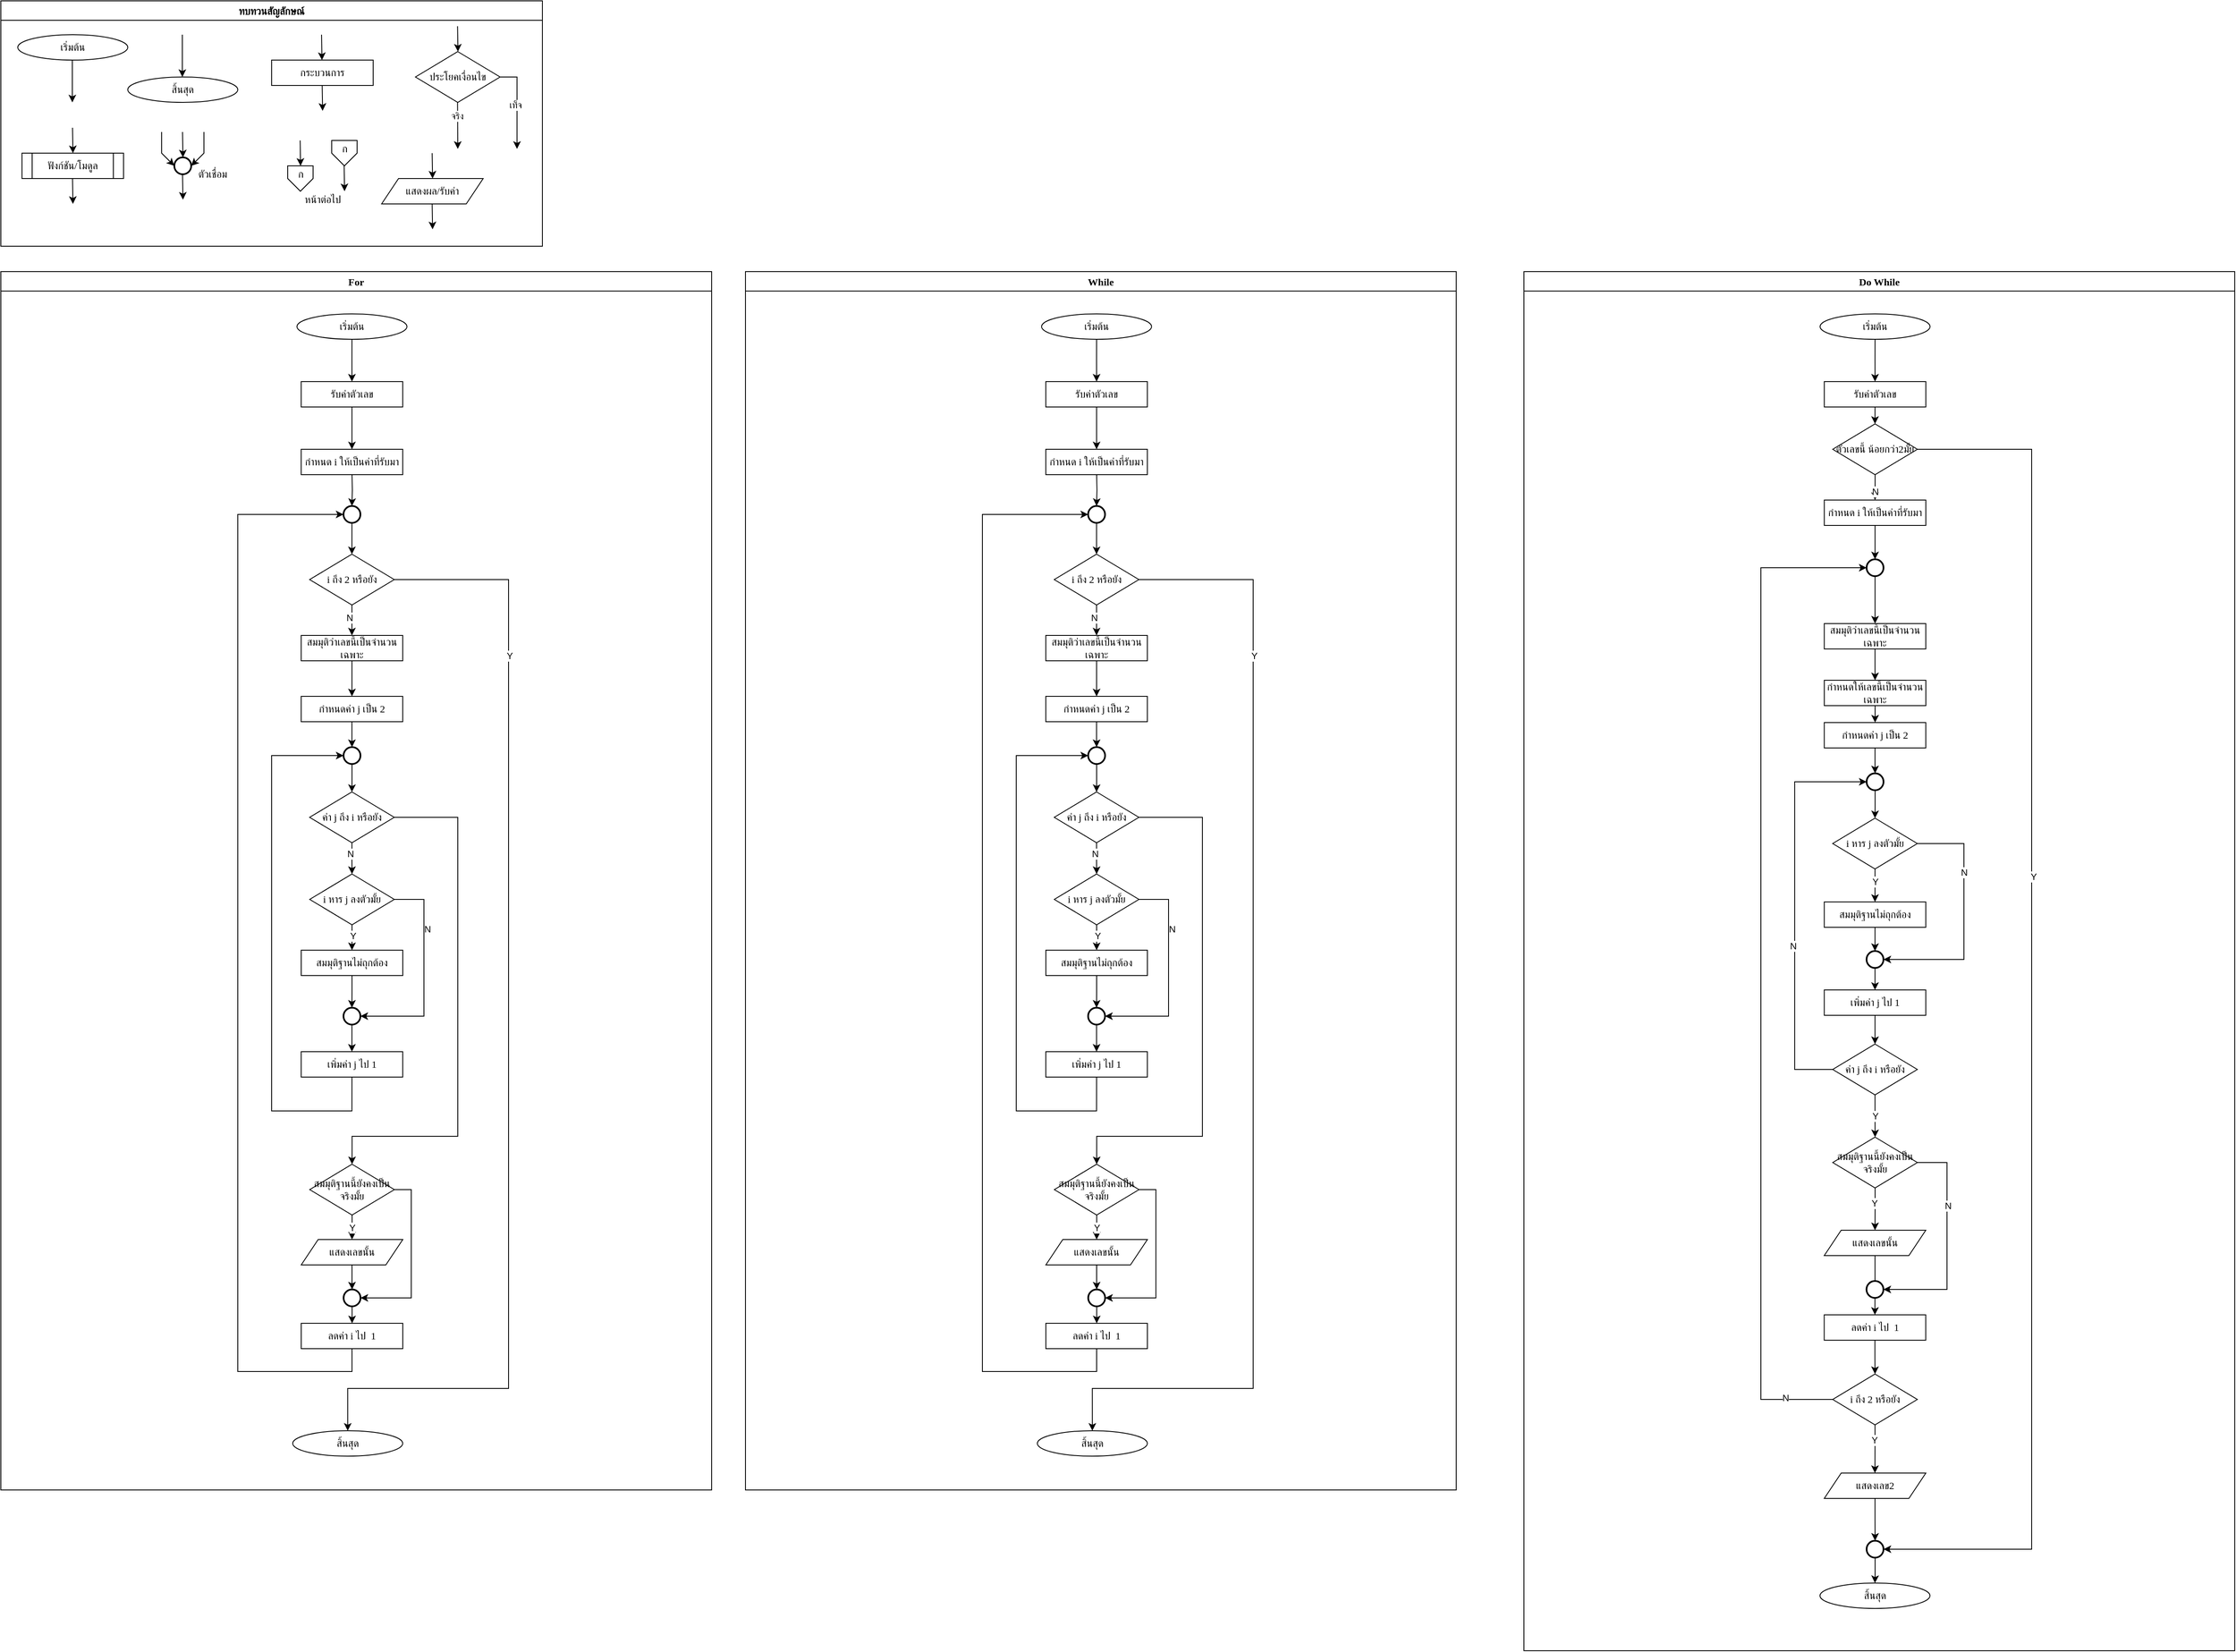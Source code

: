 <mxfile version="28.1.2">
  <diagram name="Page-1" id="pUjnUyErHQDAoKmSajji">
    <mxGraphModel dx="4648" dy="1964" grid="1" gridSize="10" guides="1" tooltips="1" connect="1" arrows="1" fold="1" page="1" pageScale="1" pageWidth="850" pageHeight="1100" math="0" shadow="0">
      <root>
        <mxCell id="0" />
        <mxCell id="1" parent="0" />
        <mxCell id="FpcAVjJPFQ4P5skHKOu1-1" value="ทบทวนสัญลักษณ์" style="swimlane;fontFamily=Sarabun;fontSource=https%3A%2F%2Ffonts.googleapis.com%2Fcss%3Ffamily%3DSarabun;" parent="1" vertex="1">
          <mxGeometry x="-720" y="20" width="640" height="290" as="geometry" />
        </mxCell>
        <mxCell id="FpcAVjJPFQ4P5skHKOu1-2" value="&lt;font data-font-src=&quot;https://fonts.googleapis.com/css?family=Sarabun&quot; face=&quot;Sarabun&quot;&gt;เริ่มต้น&lt;/font&gt;" style="ellipse;whiteSpace=wrap;html=1;" parent="FpcAVjJPFQ4P5skHKOu1-1" vertex="1">
          <mxGeometry x="20" y="40" width="130" height="30" as="geometry" />
        </mxCell>
        <mxCell id="FpcAVjJPFQ4P5skHKOu1-3" value="" style="endArrow=classic;html=1;rounded=0;" parent="FpcAVjJPFQ4P5skHKOu1-1" edge="1">
          <mxGeometry width="50" height="50" relative="1" as="geometry">
            <mxPoint x="84.5" y="70" as="sourcePoint" />
            <mxPoint x="84.5" y="120" as="targetPoint" />
          </mxGeometry>
        </mxCell>
        <mxCell id="FpcAVjJPFQ4P5skHKOu1-4" value="&lt;font face=&quot;Sarabun&quot;&gt;สิ้นสุด&lt;/font&gt;" style="ellipse;whiteSpace=wrap;html=1;" parent="FpcAVjJPFQ4P5skHKOu1-1" vertex="1">
          <mxGeometry x="150" y="90" width="130" height="30" as="geometry" />
        </mxCell>
        <mxCell id="FpcAVjJPFQ4P5skHKOu1-5" value="" style="endArrow=classic;html=1;rounded=0;" parent="FpcAVjJPFQ4P5skHKOu1-1" edge="1">
          <mxGeometry width="50" height="50" relative="1" as="geometry">
            <mxPoint x="214.5" y="40" as="sourcePoint" />
            <mxPoint x="214.5" y="90" as="targetPoint" />
          </mxGeometry>
        </mxCell>
        <mxCell id="FpcAVjJPFQ4P5skHKOu1-6" value="กระบวนการ" style="rounded=0;whiteSpace=wrap;html=1;fontFamily=Sarabun;fontSource=https%3A%2F%2Ffonts.googleapis.com%2Fcss%3Ffamily%3DSarabun;" parent="FpcAVjJPFQ4P5skHKOu1-1" vertex="1">
          <mxGeometry x="320" y="70" width="120" height="30" as="geometry" />
        </mxCell>
        <mxCell id="FpcAVjJPFQ4P5skHKOu1-7" value="" style="endArrow=classic;html=1;rounded=0;" parent="FpcAVjJPFQ4P5skHKOu1-1" edge="1">
          <mxGeometry width="50" height="50" relative="1" as="geometry">
            <mxPoint x="379" y="40" as="sourcePoint" />
            <mxPoint x="379.5" y="70" as="targetPoint" />
          </mxGeometry>
        </mxCell>
        <mxCell id="FpcAVjJPFQ4P5skHKOu1-8" value="" style="endArrow=classic;html=1;rounded=0;" parent="FpcAVjJPFQ4P5skHKOu1-1" edge="1">
          <mxGeometry width="50" height="50" relative="1" as="geometry">
            <mxPoint x="379.75" y="100" as="sourcePoint" />
            <mxPoint x="380.25" y="130" as="targetPoint" />
          </mxGeometry>
        </mxCell>
        <mxCell id="FpcAVjJPFQ4P5skHKOu1-9" value="ประโยคเงื่อนไข" style="rhombus;whiteSpace=wrap;html=1;fontFamily=Sarabun;fontSource=https%3A%2F%2Ffonts.googleapis.com%2Fcss%3Ffamily%3DSarabun;" parent="FpcAVjJPFQ4P5skHKOu1-1" vertex="1">
          <mxGeometry x="490" y="60" width="100" height="60" as="geometry" />
        </mxCell>
        <mxCell id="FpcAVjJPFQ4P5skHKOu1-10" value="" style="endArrow=classic;html=1;rounded=0;" parent="FpcAVjJPFQ4P5skHKOu1-1" edge="1">
          <mxGeometry width="50" height="50" relative="1" as="geometry">
            <mxPoint x="539.71" y="30" as="sourcePoint" />
            <mxPoint x="540.21" y="60" as="targetPoint" />
          </mxGeometry>
        </mxCell>
        <mxCell id="FpcAVjJPFQ4P5skHKOu1-11" value="" style="endArrow=classic;html=1;rounded=0;" parent="FpcAVjJPFQ4P5skHKOu1-1" edge="1">
          <mxGeometry width="50" height="50" relative="1" as="geometry">
            <mxPoint x="539.71" y="120" as="sourcePoint" />
            <mxPoint x="540" y="175" as="targetPoint" />
          </mxGeometry>
        </mxCell>
        <mxCell id="FpcAVjJPFQ4P5skHKOu1-12" value="จริง" style="edgeLabel;html=1;align=center;verticalAlign=middle;resizable=0;points=[];fontFamily=Sarabun;fontSource=https%3A%2F%2Ffonts.googleapis.com%2Fcss%3Ffamily%3DSarabun;" parent="FpcAVjJPFQ4P5skHKOu1-11" vertex="1" connectable="0">
          <mxGeometry x="-0.414" y="-1" relative="1" as="geometry">
            <mxPoint as="offset" />
          </mxGeometry>
        </mxCell>
        <mxCell id="FpcAVjJPFQ4P5skHKOu1-13" value="" style="endArrow=classic;html=1;rounded=0;exitX=1;exitY=0.5;exitDx=0;exitDy=0;" parent="FpcAVjJPFQ4P5skHKOu1-1" source="FpcAVjJPFQ4P5skHKOu1-9" edge="1">
          <mxGeometry width="50" height="50" relative="1" as="geometry">
            <mxPoint x="620" y="95" as="sourcePoint" />
            <mxPoint x="610" y="175" as="targetPoint" />
            <Array as="points">
              <mxPoint x="610" y="90" />
            </Array>
          </mxGeometry>
        </mxCell>
        <mxCell id="FpcAVjJPFQ4P5skHKOu1-14" value="&lt;font data-font-src=&quot;https://fonts.googleapis.com/css?family=Sarabun&quot; face=&quot;Sarabun&quot;&gt;เท็จ&lt;/font&gt;" style="edgeLabel;html=1;align=center;verticalAlign=middle;resizable=0;points=[];" parent="FpcAVjJPFQ4P5skHKOu1-13" vertex="1" connectable="0">
          <mxGeometry x="-0.002" y="-2" relative="1" as="geometry">
            <mxPoint as="offset" />
          </mxGeometry>
        </mxCell>
        <mxCell id="FpcAVjJPFQ4P5skHKOu1-15" value="&lt;font data-font-src=&quot;https://fonts.googleapis.com/css?family=Sarabun&quot; face=&quot;Sarabun&quot;&gt;ฟังก์ชัน/โมดูล&lt;/font&gt;" style="shape=process;whiteSpace=wrap;html=1;backgroundOutline=1;" parent="FpcAVjJPFQ4P5skHKOu1-1" vertex="1">
          <mxGeometry x="25" y="180" width="120" height="30" as="geometry" />
        </mxCell>
        <mxCell id="FpcAVjJPFQ4P5skHKOu1-16" value="" style="endArrow=classic;html=1;rounded=0;" parent="FpcAVjJPFQ4P5skHKOu1-1" edge="1">
          <mxGeometry width="50" height="50" relative="1" as="geometry">
            <mxPoint x="84.71" y="150" as="sourcePoint" />
            <mxPoint x="85.21" y="180" as="targetPoint" />
          </mxGeometry>
        </mxCell>
        <mxCell id="FpcAVjJPFQ4P5skHKOu1-17" value="" style="endArrow=classic;html=1;rounded=0;" parent="FpcAVjJPFQ4P5skHKOu1-1" edge="1">
          <mxGeometry width="50" height="50" relative="1" as="geometry">
            <mxPoint x="84.71" y="210" as="sourcePoint" />
            <mxPoint x="85.21" y="240" as="targetPoint" />
          </mxGeometry>
        </mxCell>
        <mxCell id="FpcAVjJPFQ4P5skHKOu1-18" value="" style="strokeWidth=2;html=1;shape=mxgraph.flowchart.start_2;whiteSpace=wrap;" parent="FpcAVjJPFQ4P5skHKOu1-1" vertex="1">
          <mxGeometry x="205" y="185" width="20" height="20" as="geometry" />
        </mxCell>
        <mxCell id="FpcAVjJPFQ4P5skHKOu1-19" value="" style="endArrow=classic;html=1;rounded=0;" parent="FpcAVjJPFQ4P5skHKOu1-1" edge="1">
          <mxGeometry width="50" height="50" relative="1" as="geometry">
            <mxPoint x="214.71" y="155" as="sourcePoint" />
            <mxPoint x="215.21" y="185" as="targetPoint" />
          </mxGeometry>
        </mxCell>
        <mxCell id="FpcAVjJPFQ4P5skHKOu1-20" value="" style="endArrow=classic;html=1;rounded=0;entryX=0;entryY=0.5;entryDx=0;entryDy=0;entryPerimeter=0;" parent="FpcAVjJPFQ4P5skHKOu1-1" target="FpcAVjJPFQ4P5skHKOu1-18" edge="1">
          <mxGeometry width="50" height="50" relative="1" as="geometry">
            <mxPoint x="190.0" y="155" as="sourcePoint" />
            <mxPoint x="190.5" y="185" as="targetPoint" />
            <Array as="points">
              <mxPoint x="190" y="180" />
            </Array>
          </mxGeometry>
        </mxCell>
        <mxCell id="FpcAVjJPFQ4P5skHKOu1-21" value="" style="endArrow=classic;html=1;rounded=0;entryX=1;entryY=0.5;entryDx=0;entryDy=0;entryPerimeter=0;" parent="FpcAVjJPFQ4P5skHKOu1-1" target="FpcAVjJPFQ4P5skHKOu1-18" edge="1">
          <mxGeometry width="50" height="50" relative="1" as="geometry">
            <mxPoint x="240.0" y="155" as="sourcePoint" />
            <mxPoint x="240.5" y="185" as="targetPoint" />
            <Array as="points">
              <mxPoint x="240" y="180" />
            </Array>
          </mxGeometry>
        </mxCell>
        <mxCell id="FpcAVjJPFQ4P5skHKOu1-22" value="" style="endArrow=classic;html=1;rounded=0;" parent="FpcAVjJPFQ4P5skHKOu1-1" edge="1">
          <mxGeometry width="50" height="50" relative="1" as="geometry">
            <mxPoint x="214.71" y="205" as="sourcePoint" />
            <mxPoint x="215.21" y="235" as="targetPoint" />
          </mxGeometry>
        </mxCell>
        <mxCell id="FpcAVjJPFQ4P5skHKOu1-23" value="&lt;font data-font-src=&quot;https://fonts.googleapis.com/css?family=Sarabun&quot; face=&quot;Sarabun&quot;&gt;ตัวเชื่อม&lt;/font&gt;" style="text;html=1;align=center;verticalAlign=middle;resizable=0;points=[];autosize=1;strokeColor=none;fillColor=none;" parent="FpcAVjJPFQ4P5skHKOu1-1" vertex="1">
          <mxGeometry x="220" y="190" width="60" height="30" as="geometry" />
        </mxCell>
        <mxCell id="FpcAVjJPFQ4P5skHKOu1-24" value="" style="endArrow=classic;html=1;rounded=0;" parent="FpcAVjJPFQ4P5skHKOu1-1" edge="1">
          <mxGeometry width="50" height="50" relative="1" as="geometry">
            <mxPoint x="353.71" y="165" as="sourcePoint" />
            <mxPoint x="354.21" y="195" as="targetPoint" />
          </mxGeometry>
        </mxCell>
        <mxCell id="FpcAVjJPFQ4P5skHKOu1-25" value="" style="verticalLabelPosition=bottom;verticalAlign=top;html=1;shape=offPageConnector;rounded=0;size=0.5;" parent="FpcAVjJPFQ4P5skHKOu1-1" vertex="1">
          <mxGeometry x="339" y="195" width="30" height="30" as="geometry" />
        </mxCell>
        <mxCell id="FpcAVjJPFQ4P5skHKOu1-26" value="" style="endArrow=classic;html=1;rounded=0;" parent="FpcAVjJPFQ4P5skHKOu1-1" edge="1">
          <mxGeometry width="50" height="50" relative="1" as="geometry">
            <mxPoint x="405.71" y="195" as="sourcePoint" />
            <mxPoint x="406.21" y="225" as="targetPoint" />
          </mxGeometry>
        </mxCell>
        <mxCell id="FpcAVjJPFQ4P5skHKOu1-27" value="" style="verticalLabelPosition=bottom;verticalAlign=top;html=1;shape=offPageConnector;rounded=0;size=0.5;" parent="FpcAVjJPFQ4P5skHKOu1-1" vertex="1">
          <mxGeometry x="391" y="165" width="30" height="30" as="geometry" />
        </mxCell>
        <mxCell id="FpcAVjJPFQ4P5skHKOu1-28" value="หน้าต่อไป" style="text;html=1;align=center;verticalAlign=middle;resizable=0;points=[];autosize=1;strokeColor=none;fillColor=none;fontFamily=Sarabun;fontSource=https%3A%2F%2Ffonts.googleapis.com%2Fcss%3Ffamily%3DSarabun;" parent="FpcAVjJPFQ4P5skHKOu1-1" vertex="1">
          <mxGeometry x="345" y="220" width="70" height="30" as="geometry" />
        </mxCell>
        <mxCell id="FpcAVjJPFQ4P5skHKOu1-29" value="ก" style="text;html=1;align=center;verticalAlign=middle;resizable=0;points=[];autosize=1;strokeColor=none;fillColor=none;fontFamily=Sarabun;fontSource=https%3A%2F%2Ffonts.googleapis.com%2Fcss%3Ffamily%3DSarabun;" parent="FpcAVjJPFQ4P5skHKOu1-1" vertex="1">
          <mxGeometry x="339" y="190" width="30" height="30" as="geometry" />
        </mxCell>
        <mxCell id="FpcAVjJPFQ4P5skHKOu1-30" value="ก" style="text;html=1;align=center;verticalAlign=middle;resizable=0;points=[];autosize=1;strokeColor=none;fillColor=none;fontFamily=Sarabun;fontSource=https%3A%2F%2Ffonts.googleapis.com%2Fcss%3Ffamily%3DSarabun;" parent="FpcAVjJPFQ4P5skHKOu1-1" vertex="1">
          <mxGeometry x="391" y="160" width="30" height="30" as="geometry" />
        </mxCell>
        <mxCell id="FpcAVjJPFQ4P5skHKOu1-31" value="แสดงผล/รับค่า" style="shape=parallelogram;perimeter=parallelogramPerimeter;whiteSpace=wrap;html=1;fixedSize=1;fontFamily=Sarabun;fontSource=https%3A%2F%2Ffonts.googleapis.com%2Fcss%3Ffamily%3DSarabun;" parent="FpcAVjJPFQ4P5skHKOu1-1" vertex="1">
          <mxGeometry x="450" y="210" width="120" height="30" as="geometry" />
        </mxCell>
        <mxCell id="FpcAVjJPFQ4P5skHKOu1-32" value="" style="endArrow=classic;html=1;rounded=0;" parent="FpcAVjJPFQ4P5skHKOu1-1" edge="1">
          <mxGeometry width="50" height="50" relative="1" as="geometry">
            <mxPoint x="509.71" y="180" as="sourcePoint" />
            <mxPoint x="510.21" y="210" as="targetPoint" />
          </mxGeometry>
        </mxCell>
        <mxCell id="FpcAVjJPFQ4P5skHKOu1-33" value="" style="endArrow=classic;html=1;rounded=0;" parent="FpcAVjJPFQ4P5skHKOu1-1" edge="1">
          <mxGeometry width="50" height="50" relative="1" as="geometry">
            <mxPoint x="509.71" y="240" as="sourcePoint" />
            <mxPoint x="510.21" y="270" as="targetPoint" />
          </mxGeometry>
        </mxCell>
        <mxCell id="FpcAVjJPFQ4P5skHKOu1-34" value="For" style="swimlane;fontFamily=Sarabun;fontSource=https%3A%2F%2Ffonts.googleapis.com%2Fcss%3Ffamily%3DSarabun;" parent="1" vertex="1">
          <mxGeometry x="-720" y="340" width="840" height="1440" as="geometry" />
        </mxCell>
        <mxCell id="FpcAVjJPFQ4P5skHKOu1-35" value="" style="edgeStyle=orthogonalEdgeStyle;rounded=0;orthogonalLoop=1;jettySize=auto;html=1;" parent="FpcAVjJPFQ4P5skHKOu1-34" source="FpcAVjJPFQ4P5skHKOu1-36" edge="1">
          <mxGeometry relative="1" as="geometry">
            <mxPoint x="414.94" y="130" as="targetPoint" />
          </mxGeometry>
        </mxCell>
        <mxCell id="FpcAVjJPFQ4P5skHKOu1-36" value="&lt;font data-font-src=&quot;https://fonts.googleapis.com/css?family=Sarabun&quot; face=&quot;Sarabun&quot;&gt;เริ่มต้น&lt;/font&gt;" style="ellipse;whiteSpace=wrap;html=1;" parent="FpcAVjJPFQ4P5skHKOu1-34" vertex="1">
          <mxGeometry x="349.94" y="50" width="130" height="30" as="geometry" />
        </mxCell>
        <mxCell id="FpcAVjJPFQ4P5skHKOu1-37" value="&lt;font face=&quot;Sarabun&quot;&gt;สิ้นสุด&lt;/font&gt;" style="ellipse;whiteSpace=wrap;html=1;" parent="FpcAVjJPFQ4P5skHKOu1-34" vertex="1">
          <mxGeometry x="344.94" y="1370" width="130" height="30" as="geometry" />
        </mxCell>
        <mxCell id="TUgd29Q05dhzPx6CusiS-2" value="" style="edgeStyle=orthogonalEdgeStyle;rounded=0;orthogonalLoop=1;jettySize=auto;html=1;" edge="1" parent="FpcAVjJPFQ4P5skHKOu1-34" source="FpcAVjJPFQ4P5skHKOu1-74" target="TUgd29Q05dhzPx6CusiS-1">
          <mxGeometry relative="1" as="geometry" />
        </mxCell>
        <mxCell id="FpcAVjJPFQ4P5skHKOu1-74" value="รับค่าตัวเลข" style="rounded=0;whiteSpace=wrap;html=1;fontFamily=Sarabun;fontSource=https%3A%2F%2Ffonts.googleapis.com%2Fcss%3Ffamily%3DSarabun;" parent="FpcAVjJPFQ4P5skHKOu1-34" vertex="1">
          <mxGeometry x="354.94" y="130" width="120" height="30" as="geometry" />
        </mxCell>
        <mxCell id="BXLsqIR6JP7kzSsrBn6B-4" value="" style="edgeStyle=orthogonalEdgeStyle;rounded=0;orthogonalLoop=1;jettySize=auto;html=1;" parent="FpcAVjJPFQ4P5skHKOu1-34" source="FpcAVjJPFQ4P5skHKOu1-97" target="BXLsqIR6JP7kzSsrBn6B-3" edge="1">
          <mxGeometry relative="1" as="geometry" />
        </mxCell>
        <mxCell id="LYYshUB7rpb2qJwPvs1e-9" value="N" style="edgeLabel;html=1;align=center;verticalAlign=middle;resizable=0;points=[];" parent="BXLsqIR6JP7kzSsrBn6B-4" vertex="1" connectable="0">
          <mxGeometry x="-0.333" y="-3" relative="1" as="geometry">
            <mxPoint as="offset" />
          </mxGeometry>
        </mxCell>
        <mxCell id="LYYshUB7rpb2qJwPvs1e-7" style="edgeStyle=orthogonalEdgeStyle;rounded=0;orthogonalLoop=1;jettySize=auto;html=1;entryX=0.5;entryY=0;entryDx=0;entryDy=0;" parent="FpcAVjJPFQ4P5skHKOu1-34" source="FpcAVjJPFQ4P5skHKOu1-97" target="FpcAVjJPFQ4P5skHKOu1-37" edge="1">
          <mxGeometry relative="1" as="geometry">
            <Array as="points">
              <mxPoint x="600" y="364" />
              <mxPoint x="600" y="1320" />
              <mxPoint x="410" y="1320" />
            </Array>
          </mxGeometry>
        </mxCell>
        <mxCell id="LYYshUB7rpb2qJwPvs1e-8" value="Y" style="edgeLabel;html=1;align=center;verticalAlign=middle;resizable=0;points=[];" parent="LYYshUB7rpb2qJwPvs1e-7" vertex="1" connectable="0">
          <mxGeometry x="-0.662" y="1" relative="1" as="geometry">
            <mxPoint as="offset" />
          </mxGeometry>
        </mxCell>
        <mxCell id="FpcAVjJPFQ4P5skHKOu1-97" value="i ถึง 2 หรือยัง" style="rhombus;whiteSpace=wrap;html=1;fontFamily=Sarabun;fontSource=https%3A%2F%2Ffonts.googleapis.com%2Fcss%3Ffamily%3DSarabun;" parent="FpcAVjJPFQ4P5skHKOu1-34" vertex="1">
          <mxGeometry x="364.94" y="334" width="100" height="60" as="geometry" />
        </mxCell>
        <mxCell id="TUgd29Q05dhzPx6CusiS-5" value="" style="edgeStyle=orthogonalEdgeStyle;rounded=0;orthogonalLoop=1;jettySize=auto;html=1;" edge="1" parent="FpcAVjJPFQ4P5skHKOu1-34" source="FpcAVjJPFQ4P5skHKOu1-100" target="FpcAVjJPFQ4P5skHKOu1-97">
          <mxGeometry relative="1" as="geometry" />
        </mxCell>
        <mxCell id="FpcAVjJPFQ4P5skHKOu1-100" value="" style="strokeWidth=2;html=1;shape=mxgraph.flowchart.start_2;whiteSpace=wrap;" parent="FpcAVjJPFQ4P5skHKOu1-34" vertex="1">
          <mxGeometry x="404.94" y="277" width="20" height="20" as="geometry" />
        </mxCell>
        <mxCell id="LYYshUB7rpb2qJwPvs1e-2" value="" style="edgeStyle=orthogonalEdgeStyle;rounded=0;orthogonalLoop=1;jettySize=auto;html=1;" parent="FpcAVjJPFQ4P5skHKOu1-34" source="BXLsqIR6JP7kzSsrBn6B-3" target="TUgd29Q05dhzPx6CusiS-7" edge="1">
          <mxGeometry relative="1" as="geometry">
            <mxPoint x="415" y="497.0" as="targetPoint" />
            <Array as="points" />
          </mxGeometry>
        </mxCell>
        <mxCell id="BXLsqIR6JP7kzSsrBn6B-3" value="สมมุติว่าเลขนี้เป็นจำนวนเฉพาะ" style="rounded=0;whiteSpace=wrap;html=1;fontFamily=Sarabun;fontSource=https%3A%2F%2Ffonts.googleapis.com%2Fcss%3Ffamily%3DSarabun;" parent="FpcAVjJPFQ4P5skHKOu1-34" vertex="1">
          <mxGeometry x="354.94" y="430" width="120" height="30" as="geometry" />
        </mxCell>
        <mxCell id="TUgd29Q05dhzPx6CusiS-195" value="" style="edgeStyle=orthogonalEdgeStyle;rounded=0;orthogonalLoop=1;jettySize=auto;html=1;" edge="1" parent="FpcAVjJPFQ4P5skHKOu1-34" source="LYYshUB7rpb2qJwPvs1e-4" target="TUgd29Q05dhzPx6CusiS-194">
          <mxGeometry relative="1" as="geometry" />
        </mxCell>
        <mxCell id="LYYshUB7rpb2qJwPvs1e-4" value="แสดงเลขนั้น" style="shape=parallelogram;perimeter=parallelogramPerimeter;whiteSpace=wrap;html=1;fixedSize=1;fontFamily=Sarabun;fontSource=https%3A%2F%2Ffonts.googleapis.com%2Fcss%3Ffamily%3DSarabun;" parent="FpcAVjJPFQ4P5skHKOu1-34" vertex="1">
          <mxGeometry x="355" y="1144" width="120" height="30" as="geometry" />
        </mxCell>
        <mxCell id="TUgd29Q05dhzPx6CusiS-3" value="" style="edgeStyle=orthogonalEdgeStyle;rounded=0;orthogonalLoop=1;jettySize=auto;html=1;" edge="1" parent="FpcAVjJPFQ4P5skHKOu1-34" target="FpcAVjJPFQ4P5skHKOu1-100">
          <mxGeometry relative="1" as="geometry">
            <mxPoint x="414.94" y="237" as="sourcePoint" />
          </mxGeometry>
        </mxCell>
        <mxCell id="TUgd29Q05dhzPx6CusiS-1" value="กำหนด i ให้เป็นค่าที่รับมา" style="rounded=0;whiteSpace=wrap;html=1;fontFamily=Sarabun;fontSource=https%3A%2F%2Ffonts.googleapis.com%2Fcss%3Ffamily%3DSarabun;" vertex="1" parent="FpcAVjJPFQ4P5skHKOu1-34">
          <mxGeometry x="354.94" y="210" width="120" height="30" as="geometry" />
        </mxCell>
        <mxCell id="TUgd29Q05dhzPx6CusiS-30" value="" style="edgeStyle=orthogonalEdgeStyle;rounded=0;orthogonalLoop=1;jettySize=auto;html=1;" edge="1" parent="FpcAVjJPFQ4P5skHKOu1-34" source="TUgd29Q05dhzPx6CusiS-7" target="TUgd29Q05dhzPx6CusiS-28">
          <mxGeometry relative="1" as="geometry" />
        </mxCell>
        <mxCell id="TUgd29Q05dhzPx6CusiS-7" value="กำหนดค่า j เป็น 2" style="rounded=0;whiteSpace=wrap;html=1;fontFamily=Sarabun;fontSource=https%3A%2F%2Ffonts.googleapis.com%2Fcss%3Ffamily%3DSarabun;" vertex="1" parent="FpcAVjJPFQ4P5skHKOu1-34">
          <mxGeometry x="354.94" y="502" width="120" height="30" as="geometry" />
        </mxCell>
        <mxCell id="TUgd29Q05dhzPx6CusiS-24" style="edgeStyle=orthogonalEdgeStyle;rounded=0;orthogonalLoop=1;jettySize=auto;html=1;entryX=0.5;entryY=0;entryDx=0;entryDy=0;" edge="1" parent="FpcAVjJPFQ4P5skHKOu1-34" source="TUgd29Q05dhzPx6CusiS-9" target="TUgd29Q05dhzPx6CusiS-23">
          <mxGeometry relative="1" as="geometry" />
        </mxCell>
        <mxCell id="TUgd29Q05dhzPx6CusiS-45" value="N" style="edgeLabel;html=1;align=center;verticalAlign=middle;resizable=0;points=[];" vertex="1" connectable="0" parent="TUgd29Q05dhzPx6CusiS-24">
          <mxGeometry x="-0.298" y="-2" relative="1" as="geometry">
            <mxPoint as="offset" />
          </mxGeometry>
        </mxCell>
        <mxCell id="TUgd29Q05dhzPx6CusiS-205" style="edgeStyle=orthogonalEdgeStyle;rounded=0;orthogonalLoop=1;jettySize=auto;html=1;entryX=0.5;entryY=0;entryDx=0;entryDy=0;" edge="1" parent="FpcAVjJPFQ4P5skHKOu1-34" source="TUgd29Q05dhzPx6CusiS-9" target="TUgd29Q05dhzPx6CusiS-14">
          <mxGeometry relative="1" as="geometry">
            <mxPoint x="530" y="1002" as="targetPoint" />
            <Array as="points">
              <mxPoint x="540" y="645" />
              <mxPoint x="540" y="1022" />
              <mxPoint x="415" y="1022" />
            </Array>
          </mxGeometry>
        </mxCell>
        <mxCell id="TUgd29Q05dhzPx6CusiS-9" value="ค่า j ถึง i หรือยัง" style="rhombus;whiteSpace=wrap;html=1;fontFamily=Sarabun;fontSource=https%3A%2F%2Ffonts.googleapis.com%2Fcss%3Ffamily%3DSarabun;" vertex="1" parent="FpcAVjJPFQ4P5skHKOu1-34">
          <mxGeometry x="364.94" y="615" width="100" height="60" as="geometry" />
        </mxCell>
        <mxCell id="TUgd29Q05dhzPx6CusiS-16" value="" style="edgeStyle=orthogonalEdgeStyle;rounded=0;orthogonalLoop=1;jettySize=auto;html=1;" edge="1" parent="FpcAVjJPFQ4P5skHKOu1-34" source="TUgd29Q05dhzPx6CusiS-14" target="LYYshUB7rpb2qJwPvs1e-4">
          <mxGeometry relative="1" as="geometry" />
        </mxCell>
        <mxCell id="TUgd29Q05dhzPx6CusiS-17" value="Y" style="edgeLabel;html=1;align=center;verticalAlign=middle;resizable=0;points=[];" vertex="1" connectable="0" parent="TUgd29Q05dhzPx6CusiS-16">
          <mxGeometry x="0.022" relative="1" as="geometry">
            <mxPoint as="offset" />
          </mxGeometry>
        </mxCell>
        <mxCell id="TUgd29Q05dhzPx6CusiS-14" value="สมมุติฐานนี้ยังคงเป็นจริงมั้ย" style="rhombus;whiteSpace=wrap;html=1;fontFamily=Sarabun;fontSource=https%3A%2F%2Ffonts.googleapis.com%2Fcss%3Ffamily%3DSarabun;" vertex="1" parent="FpcAVjJPFQ4P5skHKOu1-34">
          <mxGeometry x="365.06" y="1055" width="100" height="60" as="geometry" />
        </mxCell>
        <mxCell id="TUgd29Q05dhzPx6CusiS-198" value="" style="edgeStyle=orthogonalEdgeStyle;rounded=0;orthogonalLoop=1;jettySize=auto;html=1;" edge="1" parent="FpcAVjJPFQ4P5skHKOu1-34" source="TUgd29Q05dhzPx6CusiS-23" target="TUgd29Q05dhzPx6CusiS-25">
          <mxGeometry relative="1" as="geometry" />
        </mxCell>
        <mxCell id="TUgd29Q05dhzPx6CusiS-199" value="Y" style="edgeLabel;html=1;align=center;verticalAlign=middle;resizable=0;points=[];" vertex="1" connectable="0" parent="TUgd29Q05dhzPx6CusiS-198">
          <mxGeometry x="0.106" y="-1" relative="1" as="geometry">
            <mxPoint as="offset" />
          </mxGeometry>
        </mxCell>
        <mxCell id="TUgd29Q05dhzPx6CusiS-23" value="i หาร j ลงตัวมั้ย" style="rhombus;whiteSpace=wrap;html=1;fontFamily=Sarabun;fontSource=https%3A%2F%2Ffonts.googleapis.com%2Fcss%3Ffamily%3DSarabun;" vertex="1" parent="FpcAVjJPFQ4P5skHKOu1-34">
          <mxGeometry x="365" y="712" width="100" height="60" as="geometry" />
        </mxCell>
        <mxCell id="TUgd29Q05dhzPx6CusiS-200" value="" style="edgeStyle=orthogonalEdgeStyle;rounded=0;orthogonalLoop=1;jettySize=auto;html=1;" edge="1" parent="FpcAVjJPFQ4P5skHKOu1-34" source="TUgd29Q05dhzPx6CusiS-25" target="TUgd29Q05dhzPx6CusiS-39">
          <mxGeometry relative="1" as="geometry" />
        </mxCell>
        <mxCell id="TUgd29Q05dhzPx6CusiS-25" value="สมมุติฐานไม่ถุกต้อง" style="rounded=0;whiteSpace=wrap;html=1;fontFamily=Sarabun;fontSource=https%3A%2F%2Ffonts.googleapis.com%2Fcss%3Ffamily%3DSarabun;" vertex="1" parent="FpcAVjJPFQ4P5skHKOu1-34">
          <mxGeometry x="355" y="802" width="120" height="30" as="geometry" />
        </mxCell>
        <mxCell id="TUgd29Q05dhzPx6CusiS-31" value="" style="edgeStyle=orthogonalEdgeStyle;rounded=0;orthogonalLoop=1;jettySize=auto;html=1;" edge="1" parent="FpcAVjJPFQ4P5skHKOu1-34" source="TUgd29Q05dhzPx6CusiS-28" target="TUgd29Q05dhzPx6CusiS-9">
          <mxGeometry relative="1" as="geometry" />
        </mxCell>
        <mxCell id="TUgd29Q05dhzPx6CusiS-28" value="" style="strokeWidth=2;html=1;shape=mxgraph.flowchart.start_2;whiteSpace=wrap;" vertex="1" parent="FpcAVjJPFQ4P5skHKOu1-34">
          <mxGeometry x="405" y="562" width="20" height="20" as="geometry" />
        </mxCell>
        <mxCell id="TUgd29Q05dhzPx6CusiS-36" value="เพิ่มค่า j ไป 1" style="rounded=0;whiteSpace=wrap;html=1;fontFamily=Sarabun;fontSource=https%3A%2F%2Ffonts.googleapis.com%2Fcss%3Ffamily%3DSarabun;" vertex="1" parent="FpcAVjJPFQ4P5skHKOu1-34">
          <mxGeometry x="354.94" y="922" width="120" height="30" as="geometry" />
        </mxCell>
        <mxCell id="TUgd29Q05dhzPx6CusiS-201" value="" style="edgeStyle=orthogonalEdgeStyle;rounded=0;orthogonalLoop=1;jettySize=auto;html=1;" edge="1" parent="FpcAVjJPFQ4P5skHKOu1-34" source="TUgd29Q05dhzPx6CusiS-39" target="TUgd29Q05dhzPx6CusiS-36">
          <mxGeometry relative="1" as="geometry" />
        </mxCell>
        <mxCell id="TUgd29Q05dhzPx6CusiS-39" value="" style="strokeWidth=2;html=1;shape=mxgraph.flowchart.start_2;whiteSpace=wrap;" vertex="1" parent="FpcAVjJPFQ4P5skHKOu1-34">
          <mxGeometry x="404.94" y="870" width="20" height="20" as="geometry" />
        </mxCell>
        <mxCell id="TUgd29Q05dhzPx6CusiS-192" value="ลดค่า i ไป&amp;nbsp; 1" style="rounded=0;whiteSpace=wrap;html=1;fontFamily=Sarabun;fontSource=https%3A%2F%2Ffonts.googleapis.com%2Fcss%3Ffamily%3DSarabun;" vertex="1" parent="FpcAVjJPFQ4P5skHKOu1-34">
          <mxGeometry x="355" y="1243" width="120" height="30" as="geometry" />
        </mxCell>
        <mxCell id="TUgd29Q05dhzPx6CusiS-196" value="" style="edgeStyle=orthogonalEdgeStyle;rounded=0;orthogonalLoop=1;jettySize=auto;html=1;" edge="1" parent="FpcAVjJPFQ4P5skHKOu1-34" source="TUgd29Q05dhzPx6CusiS-194" target="TUgd29Q05dhzPx6CusiS-192">
          <mxGeometry relative="1" as="geometry" />
        </mxCell>
        <mxCell id="TUgd29Q05dhzPx6CusiS-194" value="" style="strokeWidth=2;html=1;shape=mxgraph.flowchart.start_2;whiteSpace=wrap;" vertex="1" parent="FpcAVjJPFQ4P5skHKOu1-34">
          <mxGeometry x="405.06" y="1203" width="20" height="20" as="geometry" />
        </mxCell>
        <mxCell id="TUgd29Q05dhzPx6CusiS-197" style="edgeStyle=orthogonalEdgeStyle;rounded=0;orthogonalLoop=1;jettySize=auto;html=1;entryX=1;entryY=0.5;entryDx=0;entryDy=0;entryPerimeter=0;" edge="1" parent="FpcAVjJPFQ4P5skHKOu1-34" source="TUgd29Q05dhzPx6CusiS-14" target="TUgd29Q05dhzPx6CusiS-194">
          <mxGeometry relative="1" as="geometry">
            <Array as="points">
              <mxPoint x="485.06" y="1085" />
              <mxPoint x="485.06" y="1213" />
            </Array>
          </mxGeometry>
        </mxCell>
        <mxCell id="TUgd29Q05dhzPx6CusiS-202" style="edgeStyle=orthogonalEdgeStyle;rounded=0;orthogonalLoop=1;jettySize=auto;html=1;entryX=1;entryY=0.5;entryDx=0;entryDy=0;entryPerimeter=0;" edge="1" parent="FpcAVjJPFQ4P5skHKOu1-34" source="TUgd29Q05dhzPx6CusiS-23" target="TUgd29Q05dhzPx6CusiS-39">
          <mxGeometry relative="1" as="geometry">
            <Array as="points">
              <mxPoint x="500" y="742" />
              <mxPoint x="500" y="880" />
            </Array>
          </mxGeometry>
        </mxCell>
        <mxCell id="TUgd29Q05dhzPx6CusiS-203" value="N" style="edgeLabel;html=1;align=center;verticalAlign=middle;resizable=0;points=[];" vertex="1" connectable="0" parent="TUgd29Q05dhzPx6CusiS-202">
          <mxGeometry x="-0.441" y="4" relative="1" as="geometry">
            <mxPoint as="offset" />
          </mxGeometry>
        </mxCell>
        <mxCell id="TUgd29Q05dhzPx6CusiS-204" style="edgeStyle=orthogonalEdgeStyle;rounded=0;orthogonalLoop=1;jettySize=auto;html=1;entryX=0;entryY=0.5;entryDx=0;entryDy=0;entryPerimeter=0;exitX=0.5;exitY=1;exitDx=0;exitDy=0;" edge="1" parent="FpcAVjJPFQ4P5skHKOu1-34" source="TUgd29Q05dhzPx6CusiS-36" target="TUgd29Q05dhzPx6CusiS-28">
          <mxGeometry relative="1" as="geometry">
            <Array as="points">
              <mxPoint x="415" y="992" />
              <mxPoint x="320" y="992" />
              <mxPoint x="320" y="572" />
            </Array>
          </mxGeometry>
        </mxCell>
        <mxCell id="TUgd29Q05dhzPx6CusiS-206" style="edgeStyle=orthogonalEdgeStyle;rounded=0;orthogonalLoop=1;jettySize=auto;html=1;entryX=0;entryY=0.5;entryDx=0;entryDy=0;entryPerimeter=0;exitX=0.5;exitY=1;exitDx=0;exitDy=0;" edge="1" parent="FpcAVjJPFQ4P5skHKOu1-34" source="TUgd29Q05dhzPx6CusiS-192" target="FpcAVjJPFQ4P5skHKOu1-100">
          <mxGeometry relative="1" as="geometry">
            <Array as="points">
              <mxPoint x="415" y="1300" />
              <mxPoint x="280" y="1300" />
              <mxPoint x="280" y="287" />
            </Array>
          </mxGeometry>
        </mxCell>
        <mxCell id="TUgd29Q05dhzPx6CusiS-97" value="Do While" style="swimlane;fontFamily=Sarabun;fontSource=https%3A%2F%2Ffonts.googleapis.com%2Fcss%3Ffamily%3DSarabun;" vertex="1" parent="1">
          <mxGeometry x="1080" y="340" width="840" height="1630" as="geometry" />
        </mxCell>
        <mxCell id="TUgd29Q05dhzPx6CusiS-98" value="" style="edgeStyle=orthogonalEdgeStyle;rounded=0;orthogonalLoop=1;jettySize=auto;html=1;" edge="1" parent="TUgd29Q05dhzPx6CusiS-97" source="TUgd29Q05dhzPx6CusiS-99">
          <mxGeometry relative="1" as="geometry">
            <mxPoint x="414.94" y="130" as="targetPoint" />
          </mxGeometry>
        </mxCell>
        <mxCell id="TUgd29Q05dhzPx6CusiS-99" value="&lt;font data-font-src=&quot;https://fonts.googleapis.com/css?family=Sarabun&quot; face=&quot;Sarabun&quot;&gt;เริ่มต้น&lt;/font&gt;" style="ellipse;whiteSpace=wrap;html=1;" vertex="1" parent="TUgd29Q05dhzPx6CusiS-97">
          <mxGeometry x="349.94" y="50" width="130" height="30" as="geometry" />
        </mxCell>
        <mxCell id="TUgd29Q05dhzPx6CusiS-100" value="&lt;font face=&quot;Sarabun&quot;&gt;สิ้นสุด&lt;/font&gt;" style="ellipse;whiteSpace=wrap;html=1;" vertex="1" parent="TUgd29Q05dhzPx6CusiS-97">
          <mxGeometry x="349.84" y="1550" width="130" height="30" as="geometry" />
        </mxCell>
        <mxCell id="TUgd29Q05dhzPx6CusiS-176" value="" style="edgeStyle=orthogonalEdgeStyle;rounded=0;orthogonalLoop=1;jettySize=auto;html=1;" edge="1" parent="TUgd29Q05dhzPx6CusiS-97" source="TUgd29Q05dhzPx6CusiS-102" target="TUgd29Q05dhzPx6CusiS-175">
          <mxGeometry relative="1" as="geometry" />
        </mxCell>
        <mxCell id="TUgd29Q05dhzPx6CusiS-102" value="รับค่าตัวเลข" style="rounded=0;whiteSpace=wrap;html=1;fontFamily=Sarabun;fontSource=https%3A%2F%2Ffonts.googleapis.com%2Fcss%3Ffamily%3DSarabun;" vertex="1" parent="TUgd29Q05dhzPx6CusiS-97">
          <mxGeometry x="354.94" y="130" width="120" height="30" as="geometry" />
        </mxCell>
        <mxCell id="TUgd29Q05dhzPx6CusiS-173" value="" style="edgeStyle=orthogonalEdgeStyle;rounded=0;orthogonalLoop=1;jettySize=auto;html=1;" edge="1" parent="TUgd29Q05dhzPx6CusiS-97" source="TUgd29Q05dhzPx6CusiS-109" target="TUgd29Q05dhzPx6CusiS-111">
          <mxGeometry relative="1" as="geometry" />
        </mxCell>
        <mxCell id="TUgd29Q05dhzPx6CusiS-109" value="" style="strokeWidth=2;html=1;shape=mxgraph.flowchart.start_2;whiteSpace=wrap;" vertex="1" parent="TUgd29Q05dhzPx6CusiS-97">
          <mxGeometry x="404.94" y="340" width="20" height="20" as="geometry" />
        </mxCell>
        <mxCell id="TUgd29Q05dhzPx6CusiS-110" value="" style="edgeStyle=orthogonalEdgeStyle;rounded=0;orthogonalLoop=1;jettySize=auto;html=1;entryX=0.5;entryY=0;entryDx=0;entryDy=0;" edge="1" parent="TUgd29Q05dhzPx6CusiS-97" source="TUgd29Q05dhzPx6CusiS-111" target="TUgd29Q05dhzPx6CusiS-116">
          <mxGeometry relative="1" as="geometry">
            <mxPoint x="414.9" y="487" as="targetPoint" />
            <Array as="points" />
          </mxGeometry>
        </mxCell>
        <mxCell id="TUgd29Q05dhzPx6CusiS-111" value="สมมุติว่าเลขนี้เป็นจำนวนเฉพาะ" style="rounded=0;whiteSpace=wrap;html=1;fontFamily=Sarabun;fontSource=https%3A%2F%2Ffonts.googleapis.com%2Fcss%3Ffamily%3DSarabun;" vertex="1" parent="TUgd29Q05dhzPx6CusiS-97">
          <mxGeometry x="354.9" y="416" width="120" height="30" as="geometry" />
        </mxCell>
        <mxCell id="TUgd29Q05dhzPx6CusiS-169" value="" style="edgeStyle=orthogonalEdgeStyle;rounded=0;orthogonalLoop=1;jettySize=auto;html=1;" edge="1" parent="TUgd29Q05dhzPx6CusiS-97" source="TUgd29Q05dhzPx6CusiS-112" target="TUgd29Q05dhzPx6CusiS-140">
          <mxGeometry relative="1" as="geometry" />
        </mxCell>
        <mxCell id="TUgd29Q05dhzPx6CusiS-112" value="แสดงเลขนั้น" style="shape=parallelogram;perimeter=parallelogramPerimeter;whiteSpace=wrap;html=1;fixedSize=1;fontFamily=Sarabun;fontSource=https%3A%2F%2Ffonts.googleapis.com%2Fcss%3Ffamily%3DSarabun;" vertex="1" parent="TUgd29Q05dhzPx6CusiS-97">
          <mxGeometry x="354.9" y="1133" width="120" height="30" as="geometry" />
        </mxCell>
        <mxCell id="TUgd29Q05dhzPx6CusiS-113" value="" style="edgeStyle=orthogonalEdgeStyle;rounded=0;orthogonalLoop=1;jettySize=auto;html=1;" edge="1" parent="TUgd29Q05dhzPx6CusiS-97" source="TUgd29Q05dhzPx6CusiS-114" target="TUgd29Q05dhzPx6CusiS-109">
          <mxGeometry relative="1" as="geometry" />
        </mxCell>
        <mxCell id="TUgd29Q05dhzPx6CusiS-114" value="กำหนด i ให้เป็นค่าที่รับมา" style="rounded=0;whiteSpace=wrap;html=1;fontFamily=Sarabun;fontSource=https%3A%2F%2Ffonts.googleapis.com%2Fcss%3Ffamily%3DSarabun;" vertex="1" parent="TUgd29Q05dhzPx6CusiS-97">
          <mxGeometry x="354.94" y="270" width="120" height="30" as="geometry" />
        </mxCell>
        <mxCell id="TUgd29Q05dhzPx6CusiS-115" value="" style="edgeStyle=orthogonalEdgeStyle;rounded=0;orthogonalLoop=1;jettySize=auto;html=1;" edge="1" parent="TUgd29Q05dhzPx6CusiS-97" source="TUgd29Q05dhzPx6CusiS-116" target="TUgd29Q05dhzPx6CusiS-118">
          <mxGeometry relative="1" as="geometry" />
        </mxCell>
        <mxCell id="TUgd29Q05dhzPx6CusiS-116" value="กำหนดให้เลขนี้เป็นจำนวนเฉพาะ" style="rounded=0;whiteSpace=wrap;html=1;fontFamily=Sarabun;fontSource=https%3A%2F%2Ffonts.googleapis.com%2Fcss%3Ffamily%3DSarabun;" vertex="1" parent="TUgd29Q05dhzPx6CusiS-97">
          <mxGeometry x="354.96" y="483" width="120" height="30" as="geometry" />
        </mxCell>
        <mxCell id="TUgd29Q05dhzPx6CusiS-117" value="" style="edgeStyle=orthogonalEdgeStyle;rounded=0;orthogonalLoop=1;jettySize=auto;html=1;" edge="1" parent="TUgd29Q05dhzPx6CusiS-97" source="TUgd29Q05dhzPx6CusiS-118" target="TUgd29Q05dhzPx6CusiS-139">
          <mxGeometry relative="1" as="geometry" />
        </mxCell>
        <mxCell id="TUgd29Q05dhzPx6CusiS-118" value="กำหนดค่า j เป็น 2" style="rounded=0;whiteSpace=wrap;html=1;fontFamily=Sarabun;fontSource=https%3A%2F%2Ffonts.googleapis.com%2Fcss%3Ffamily%3DSarabun;" vertex="1" parent="TUgd29Q05dhzPx6CusiS-97">
          <mxGeometry x="354.9" y="533" width="120" height="30" as="geometry" />
        </mxCell>
        <mxCell id="TUgd29Q05dhzPx6CusiS-167" value="" style="edgeStyle=orthogonalEdgeStyle;rounded=0;orthogonalLoop=1;jettySize=auto;html=1;" edge="1" parent="TUgd29Q05dhzPx6CusiS-97" source="TUgd29Q05dhzPx6CusiS-128" target="TUgd29Q05dhzPx6CusiS-112">
          <mxGeometry relative="1" as="geometry" />
        </mxCell>
        <mxCell id="TUgd29Q05dhzPx6CusiS-168" value="Y" style="edgeLabel;html=1;align=center;verticalAlign=middle;resizable=0;points=[];" vertex="1" connectable="0" parent="TUgd29Q05dhzPx6CusiS-167">
          <mxGeometry x="-0.292" y="-1" relative="1" as="geometry">
            <mxPoint as="offset" />
          </mxGeometry>
        </mxCell>
        <mxCell id="TUgd29Q05dhzPx6CusiS-128" value="สมมุติฐานนี้ยังคงเป็นจริงมั้ย" style="rhombus;whiteSpace=wrap;html=1;fontFamily=Sarabun;fontSource=https%3A%2F%2Ffonts.googleapis.com%2Fcss%3Ffamily%3DSarabun;" vertex="1" parent="TUgd29Q05dhzPx6CusiS-97">
          <mxGeometry x="364.96" y="1023" width="100" height="60" as="geometry" />
        </mxCell>
        <mxCell id="TUgd29Q05dhzPx6CusiS-130" value="" style="strokeWidth=2;html=1;shape=mxgraph.flowchart.start_2;whiteSpace=wrap;" vertex="1" parent="TUgd29Q05dhzPx6CusiS-97">
          <mxGeometry x="404.84" y="1193" width="20" height="20" as="geometry" />
        </mxCell>
        <mxCell id="TUgd29Q05dhzPx6CusiS-150" value="" style="edgeStyle=orthogonalEdgeStyle;rounded=0;orthogonalLoop=1;jettySize=auto;html=1;" edge="1" parent="TUgd29Q05dhzPx6CusiS-97" source="TUgd29Q05dhzPx6CusiS-136" target="TUgd29Q05dhzPx6CusiS-137">
          <mxGeometry relative="1" as="geometry" />
        </mxCell>
        <mxCell id="TUgd29Q05dhzPx6CusiS-151" value="Y" style="edgeLabel;html=1;align=center;verticalAlign=middle;resizable=0;points=[];" vertex="1" connectable="0" parent="TUgd29Q05dhzPx6CusiS-150">
          <mxGeometry x="-0.279" relative="1" as="geometry">
            <mxPoint as="offset" />
          </mxGeometry>
        </mxCell>
        <mxCell id="TUgd29Q05dhzPx6CusiS-136" value="i หาร j ลงตัวมั้ย" style="rhombus;whiteSpace=wrap;html=1;fontFamily=Sarabun;fontSource=https%3A%2F%2Ffonts.googleapis.com%2Fcss%3Ffamily%3DSarabun;" vertex="1" parent="TUgd29Q05dhzPx6CusiS-97">
          <mxGeometry x="364.9" y="646" width="100" height="60" as="geometry" />
        </mxCell>
        <mxCell id="TUgd29Q05dhzPx6CusiS-153" value="" style="edgeStyle=orthogonalEdgeStyle;rounded=0;orthogonalLoop=1;jettySize=auto;html=1;" edge="1" parent="TUgd29Q05dhzPx6CusiS-97" source="TUgd29Q05dhzPx6CusiS-137" target="TUgd29Q05dhzPx6CusiS-152">
          <mxGeometry relative="1" as="geometry" />
        </mxCell>
        <mxCell id="TUgd29Q05dhzPx6CusiS-137" value="สมมุติฐานไม่ถุกต้อง" style="rounded=0;whiteSpace=wrap;html=1;fontFamily=Sarabun;fontSource=https%3A%2F%2Ffonts.googleapis.com%2Fcss%3Ffamily%3DSarabun;" vertex="1" parent="TUgd29Q05dhzPx6CusiS-97">
          <mxGeometry x="354.9" y="745" width="120" height="30" as="geometry" />
        </mxCell>
        <mxCell id="TUgd29Q05dhzPx6CusiS-138" value="" style="edgeStyle=orthogonalEdgeStyle;rounded=0;orthogonalLoop=1;jettySize=auto;html=1;" edge="1" parent="TUgd29Q05dhzPx6CusiS-97" source="TUgd29Q05dhzPx6CusiS-139">
          <mxGeometry relative="1" as="geometry">
            <mxPoint x="414.889" y="646.007" as="targetPoint" />
          </mxGeometry>
        </mxCell>
        <mxCell id="TUgd29Q05dhzPx6CusiS-139" value="" style="strokeWidth=2;html=1;shape=mxgraph.flowchart.start_2;whiteSpace=wrap;" vertex="1" parent="TUgd29Q05dhzPx6CusiS-97">
          <mxGeometry x="404.96" y="593" width="20" height="20" as="geometry" />
        </mxCell>
        <mxCell id="TUgd29Q05dhzPx6CusiS-162" value="" style="edgeStyle=orthogonalEdgeStyle;rounded=0;orthogonalLoop=1;jettySize=auto;html=1;" edge="1" parent="TUgd29Q05dhzPx6CusiS-97" source="TUgd29Q05dhzPx6CusiS-140" target="TUgd29Q05dhzPx6CusiS-147">
          <mxGeometry relative="1" as="geometry" />
        </mxCell>
        <mxCell id="TUgd29Q05dhzPx6CusiS-140" value="ลดค่า i ไป&amp;nbsp; 1" style="rounded=0;whiteSpace=wrap;html=1;fontFamily=Sarabun;fontSource=https%3A%2F%2Ffonts.googleapis.com%2Fcss%3Ffamily%3DSarabun;" vertex="1" parent="TUgd29Q05dhzPx6CusiS-97">
          <mxGeometry x="354.84" y="1233" width="120" height="30" as="geometry" />
        </mxCell>
        <mxCell id="TUgd29Q05dhzPx6CusiS-157" value="" style="edgeStyle=orthogonalEdgeStyle;rounded=0;orthogonalLoop=1;jettySize=auto;html=1;" edge="1" parent="TUgd29Q05dhzPx6CusiS-97" source="TUgd29Q05dhzPx6CusiS-142" target="TUgd29Q05dhzPx6CusiS-148">
          <mxGeometry relative="1" as="geometry" />
        </mxCell>
        <mxCell id="TUgd29Q05dhzPx6CusiS-142" value="เพิ่มค่า j ไป 1" style="rounded=0;whiteSpace=wrap;html=1;fontFamily=Sarabun;fontSource=https%3A%2F%2Ffonts.googleapis.com%2Fcss%3Ffamily%3DSarabun;" vertex="1" parent="TUgd29Q05dhzPx6CusiS-97">
          <mxGeometry x="354.9" y="849" width="120" height="30" as="geometry" />
        </mxCell>
        <mxCell id="TUgd29Q05dhzPx6CusiS-165" value="" style="edgeStyle=orthogonalEdgeStyle;rounded=0;orthogonalLoop=1;jettySize=auto;html=1;" edge="1" parent="TUgd29Q05dhzPx6CusiS-97" source="TUgd29Q05dhzPx6CusiS-148" target="TUgd29Q05dhzPx6CusiS-128">
          <mxGeometry relative="1" as="geometry" />
        </mxCell>
        <mxCell id="TUgd29Q05dhzPx6CusiS-166" value="Y" style="edgeLabel;html=1;align=center;verticalAlign=middle;resizable=0;points=[];" vertex="1" connectable="0" parent="TUgd29Q05dhzPx6CusiS-165">
          <mxGeometry x="-0.026" relative="1" as="geometry">
            <mxPoint as="offset" />
          </mxGeometry>
        </mxCell>
        <mxCell id="TUgd29Q05dhzPx6CusiS-148" value="ค่า j ถึง i หรือยัง" style="rhombus;whiteSpace=wrap;html=1;fontFamily=Sarabun;fontSource=https%3A%2F%2Ffonts.googleapis.com%2Fcss%3Ffamily%3DSarabun;" vertex="1" parent="TUgd29Q05dhzPx6CusiS-97">
          <mxGeometry x="364.9" y="913" width="100" height="60" as="geometry" />
        </mxCell>
        <mxCell id="TUgd29Q05dhzPx6CusiS-154" value="" style="edgeStyle=orthogonalEdgeStyle;rounded=0;orthogonalLoop=1;jettySize=auto;html=1;" edge="1" parent="TUgd29Q05dhzPx6CusiS-97" source="TUgd29Q05dhzPx6CusiS-152" target="TUgd29Q05dhzPx6CusiS-142">
          <mxGeometry relative="1" as="geometry" />
        </mxCell>
        <mxCell id="TUgd29Q05dhzPx6CusiS-152" value="" style="strokeWidth=2;html=1;shape=mxgraph.flowchart.start_2;whiteSpace=wrap;" vertex="1" parent="TUgd29Q05dhzPx6CusiS-97">
          <mxGeometry x="404.9" y="803" width="20" height="20" as="geometry" />
        </mxCell>
        <mxCell id="TUgd29Q05dhzPx6CusiS-155" style="edgeStyle=orthogonalEdgeStyle;rounded=0;orthogonalLoop=1;jettySize=auto;html=1;entryX=1;entryY=0.5;entryDx=0;entryDy=0;entryPerimeter=0;" edge="1" parent="TUgd29Q05dhzPx6CusiS-97" source="TUgd29Q05dhzPx6CusiS-136" target="TUgd29Q05dhzPx6CusiS-152">
          <mxGeometry relative="1" as="geometry">
            <Array as="points">
              <mxPoint x="519.96" y="676" />
              <mxPoint x="519.96" y="813" />
            </Array>
          </mxGeometry>
        </mxCell>
        <mxCell id="TUgd29Q05dhzPx6CusiS-156" value="N" style="edgeLabel;html=1;align=center;verticalAlign=middle;resizable=0;points=[];" vertex="1" connectable="0" parent="TUgd29Q05dhzPx6CusiS-155">
          <mxGeometry x="-0.381" relative="1" as="geometry">
            <mxPoint as="offset" />
          </mxGeometry>
        </mxCell>
        <mxCell id="TUgd29Q05dhzPx6CusiS-158" style="edgeStyle=orthogonalEdgeStyle;rounded=0;orthogonalLoop=1;jettySize=auto;html=1;entryX=0;entryY=0.5;entryDx=0;entryDy=0;entryPerimeter=0;" edge="1" parent="TUgd29Q05dhzPx6CusiS-97" source="TUgd29Q05dhzPx6CusiS-148" target="TUgd29Q05dhzPx6CusiS-139">
          <mxGeometry relative="1" as="geometry">
            <Array as="points">
              <mxPoint x="319.96" y="943" />
              <mxPoint x="319.96" y="603" />
            </Array>
          </mxGeometry>
        </mxCell>
        <mxCell id="TUgd29Q05dhzPx6CusiS-159" value="N" style="edgeLabel;html=1;align=center;verticalAlign=middle;resizable=0;points=[];" vertex="1" connectable="0" parent="TUgd29Q05dhzPx6CusiS-158">
          <mxGeometry x="-0.188" y="2" relative="1" as="geometry">
            <mxPoint as="offset" />
          </mxGeometry>
        </mxCell>
        <mxCell id="TUgd29Q05dhzPx6CusiS-185" value="" style="edgeStyle=orthogonalEdgeStyle;rounded=0;orthogonalLoop=1;jettySize=auto;html=1;" edge="1" parent="TUgd29Q05dhzPx6CusiS-97" source="TUgd29Q05dhzPx6CusiS-147">
          <mxGeometry relative="1" as="geometry">
            <mxPoint x="414.833" y="1420" as="targetPoint" />
          </mxGeometry>
        </mxCell>
        <mxCell id="TUgd29Q05dhzPx6CusiS-186" value="Y" style="edgeLabel;html=1;align=center;verticalAlign=middle;resizable=0;points=[];" vertex="1" connectable="0" parent="TUgd29Q05dhzPx6CusiS-185">
          <mxGeometry x="-0.369" y="-1" relative="1" as="geometry">
            <mxPoint as="offset" />
          </mxGeometry>
        </mxCell>
        <mxCell id="TUgd29Q05dhzPx6CusiS-147" value="i ถึง 2 หรือยัง" style="rhombus;whiteSpace=wrap;html=1;fontFamily=Sarabun;fontSource=https%3A%2F%2Ffonts.googleapis.com%2Fcss%3Ffamily%3DSarabun;" vertex="1" parent="TUgd29Q05dhzPx6CusiS-97">
          <mxGeometry x="364.9" y="1303" width="100" height="60" as="geometry" />
        </mxCell>
        <mxCell id="TUgd29Q05dhzPx6CusiS-170" style="edgeStyle=orthogonalEdgeStyle;rounded=0;orthogonalLoop=1;jettySize=auto;html=1;entryX=1;entryY=0.5;entryDx=0;entryDy=0;entryPerimeter=0;" edge="1" parent="TUgd29Q05dhzPx6CusiS-97" source="TUgd29Q05dhzPx6CusiS-128" target="TUgd29Q05dhzPx6CusiS-130">
          <mxGeometry relative="1" as="geometry">
            <Array as="points">
              <mxPoint x="499.96" y="1053" />
              <mxPoint x="499.96" y="1203" />
            </Array>
          </mxGeometry>
        </mxCell>
        <mxCell id="TUgd29Q05dhzPx6CusiS-171" value="N" style="edgeLabel;html=1;align=center;verticalAlign=middle;resizable=0;points=[];" vertex="1" connectable="0" parent="TUgd29Q05dhzPx6CusiS-170">
          <mxGeometry x="-0.338" y="1" relative="1" as="geometry">
            <mxPoint as="offset" />
          </mxGeometry>
        </mxCell>
        <mxCell id="TUgd29Q05dhzPx6CusiS-172" style="edgeStyle=orthogonalEdgeStyle;rounded=0;orthogonalLoop=1;jettySize=auto;html=1;entryX=0;entryY=0.5;entryDx=0;entryDy=0;entryPerimeter=0;" edge="1" parent="TUgd29Q05dhzPx6CusiS-97" source="TUgd29Q05dhzPx6CusiS-147" target="TUgd29Q05dhzPx6CusiS-109">
          <mxGeometry relative="1" as="geometry">
            <Array as="points">
              <mxPoint x="280" y="1333" />
              <mxPoint x="280" y="350" />
            </Array>
          </mxGeometry>
        </mxCell>
        <mxCell id="TUgd29Q05dhzPx6CusiS-174" value="N" style="edgeLabel;html=1;align=center;verticalAlign=middle;resizable=0;points=[];" vertex="1" connectable="0" parent="TUgd29Q05dhzPx6CusiS-172">
          <mxGeometry x="-0.906" y="-2" relative="1" as="geometry">
            <mxPoint as="offset" />
          </mxGeometry>
        </mxCell>
        <mxCell id="TUgd29Q05dhzPx6CusiS-177" value="" style="edgeStyle=orthogonalEdgeStyle;rounded=0;orthogonalLoop=1;jettySize=auto;html=1;" edge="1" parent="TUgd29Q05dhzPx6CusiS-97" source="TUgd29Q05dhzPx6CusiS-175" target="TUgd29Q05dhzPx6CusiS-114">
          <mxGeometry relative="1" as="geometry" />
        </mxCell>
        <mxCell id="TUgd29Q05dhzPx6CusiS-178" value="N" style="edgeLabel;html=1;align=center;verticalAlign=middle;resizable=0;points=[];" vertex="1" connectable="0" parent="TUgd29Q05dhzPx6CusiS-177">
          <mxGeometry x="0.473" y="1" relative="1" as="geometry">
            <mxPoint x="-1" y="-2" as="offset" />
          </mxGeometry>
        </mxCell>
        <mxCell id="TUgd29Q05dhzPx6CusiS-181" style="edgeStyle=orthogonalEdgeStyle;rounded=0;orthogonalLoop=1;jettySize=auto;html=1;entryX=1;entryY=0.5;entryDx=0;entryDy=0;entryPerimeter=0;" edge="1" parent="TUgd29Q05dhzPx6CusiS-97" source="TUgd29Q05dhzPx6CusiS-175" target="TUgd29Q05dhzPx6CusiS-189">
          <mxGeometry relative="1" as="geometry">
            <mxPoint x="580.034" y="270" as="targetPoint" />
            <Array as="points">
              <mxPoint x="600" y="210" />
              <mxPoint x="600" y="1510" />
            </Array>
          </mxGeometry>
        </mxCell>
        <mxCell id="TUgd29Q05dhzPx6CusiS-182" value="Y" style="edgeLabel;html=1;align=center;verticalAlign=middle;resizable=0;points=[];" vertex="1" connectable="0" parent="TUgd29Q05dhzPx6CusiS-181">
          <mxGeometry x="-0.205" y="2" relative="1" as="geometry">
            <mxPoint as="offset" />
          </mxGeometry>
        </mxCell>
        <mxCell id="TUgd29Q05dhzPx6CusiS-175" value="ตัวเลขนี้ น้อยกว่า2มั้ย" style="rhombus;whiteSpace=wrap;html=1;fontFamily=Sarabun;fontSource=https%3A%2F%2Ffonts.googleapis.com%2Fcss%3Ffamily%3DSarabun;" vertex="1" parent="TUgd29Q05dhzPx6CusiS-97">
          <mxGeometry x="364.96" y="180" width="100" height="60" as="geometry" />
        </mxCell>
        <mxCell id="TUgd29Q05dhzPx6CusiS-190" value="" style="edgeStyle=orthogonalEdgeStyle;rounded=0;orthogonalLoop=1;jettySize=auto;html=1;" edge="1" parent="TUgd29Q05dhzPx6CusiS-97" source="TUgd29Q05dhzPx6CusiS-188" target="TUgd29Q05dhzPx6CusiS-189">
          <mxGeometry relative="1" as="geometry" />
        </mxCell>
        <mxCell id="TUgd29Q05dhzPx6CusiS-188" value="แสดงเลข2" style="shape=parallelogram;perimeter=parallelogramPerimeter;whiteSpace=wrap;html=1;fixedSize=1;fontFamily=Sarabun;fontSource=https%3A%2F%2Ffonts.googleapis.com%2Fcss%3Ffamily%3DSarabun;" vertex="1" parent="TUgd29Q05dhzPx6CusiS-97">
          <mxGeometry x="354.94" y="1420" width="120" height="30" as="geometry" />
        </mxCell>
        <mxCell id="TUgd29Q05dhzPx6CusiS-191" value="" style="edgeStyle=orthogonalEdgeStyle;rounded=0;orthogonalLoop=1;jettySize=auto;html=1;" edge="1" parent="TUgd29Q05dhzPx6CusiS-97" source="TUgd29Q05dhzPx6CusiS-189" target="TUgd29Q05dhzPx6CusiS-100">
          <mxGeometry relative="1" as="geometry" />
        </mxCell>
        <mxCell id="TUgd29Q05dhzPx6CusiS-189" value="" style="strokeWidth=2;html=1;shape=mxgraph.flowchart.start_2;whiteSpace=wrap;" vertex="1" parent="TUgd29Q05dhzPx6CusiS-97">
          <mxGeometry x="404.96" y="1500" width="20" height="20" as="geometry" />
        </mxCell>
        <mxCell id="TUgd29Q05dhzPx6CusiS-256" value="While" style="swimlane;fontFamily=Sarabun;fontSource=https%3A%2F%2Ffonts.googleapis.com%2Fcss%3Ffamily%3DSarabun;" vertex="1" parent="1">
          <mxGeometry x="160" y="340" width="840" height="1440" as="geometry" />
        </mxCell>
        <mxCell id="TUgd29Q05dhzPx6CusiS-257" value="" style="edgeStyle=orthogonalEdgeStyle;rounded=0;orthogonalLoop=1;jettySize=auto;html=1;" edge="1" parent="TUgd29Q05dhzPx6CusiS-256" source="TUgd29Q05dhzPx6CusiS-258">
          <mxGeometry relative="1" as="geometry">
            <mxPoint x="414.94" y="130" as="targetPoint" />
          </mxGeometry>
        </mxCell>
        <mxCell id="TUgd29Q05dhzPx6CusiS-258" value="&lt;font data-font-src=&quot;https://fonts.googleapis.com/css?family=Sarabun&quot; face=&quot;Sarabun&quot;&gt;เริ่มต้น&lt;/font&gt;" style="ellipse;whiteSpace=wrap;html=1;" vertex="1" parent="TUgd29Q05dhzPx6CusiS-256">
          <mxGeometry x="349.94" y="50" width="130" height="30" as="geometry" />
        </mxCell>
        <mxCell id="TUgd29Q05dhzPx6CusiS-259" value="&lt;font face=&quot;Sarabun&quot;&gt;สิ้นสุด&lt;/font&gt;" style="ellipse;whiteSpace=wrap;html=1;" vertex="1" parent="TUgd29Q05dhzPx6CusiS-256">
          <mxGeometry x="344.94" y="1370" width="130" height="30" as="geometry" />
        </mxCell>
        <mxCell id="TUgd29Q05dhzPx6CusiS-260" value="" style="edgeStyle=orthogonalEdgeStyle;rounded=0;orthogonalLoop=1;jettySize=auto;html=1;" edge="1" parent="TUgd29Q05dhzPx6CusiS-256" source="TUgd29Q05dhzPx6CusiS-261" target="TUgd29Q05dhzPx6CusiS-274">
          <mxGeometry relative="1" as="geometry" />
        </mxCell>
        <mxCell id="TUgd29Q05dhzPx6CusiS-261" value="รับค่าตัวเลข" style="rounded=0;whiteSpace=wrap;html=1;fontFamily=Sarabun;fontSource=https%3A%2F%2Ffonts.googleapis.com%2Fcss%3Ffamily%3DSarabun;" vertex="1" parent="TUgd29Q05dhzPx6CusiS-256">
          <mxGeometry x="354.94" y="130" width="120" height="30" as="geometry" />
        </mxCell>
        <mxCell id="TUgd29Q05dhzPx6CusiS-262" value="" style="edgeStyle=orthogonalEdgeStyle;rounded=0;orthogonalLoop=1;jettySize=auto;html=1;" edge="1" parent="TUgd29Q05dhzPx6CusiS-256" source="TUgd29Q05dhzPx6CusiS-266" target="TUgd29Q05dhzPx6CusiS-270">
          <mxGeometry relative="1" as="geometry" />
        </mxCell>
        <mxCell id="TUgd29Q05dhzPx6CusiS-263" value="N" style="edgeLabel;html=1;align=center;verticalAlign=middle;resizable=0;points=[];" vertex="1" connectable="0" parent="TUgd29Q05dhzPx6CusiS-262">
          <mxGeometry x="-0.333" y="-3" relative="1" as="geometry">
            <mxPoint as="offset" />
          </mxGeometry>
        </mxCell>
        <mxCell id="TUgd29Q05dhzPx6CusiS-264" style="edgeStyle=orthogonalEdgeStyle;rounded=0;orthogonalLoop=1;jettySize=auto;html=1;entryX=0.5;entryY=0;entryDx=0;entryDy=0;" edge="1" parent="TUgd29Q05dhzPx6CusiS-256" source="TUgd29Q05dhzPx6CusiS-266" target="TUgd29Q05dhzPx6CusiS-259">
          <mxGeometry relative="1" as="geometry">
            <Array as="points">
              <mxPoint x="600" y="364" />
              <mxPoint x="600" y="1320" />
              <mxPoint x="410" y="1320" />
            </Array>
          </mxGeometry>
        </mxCell>
        <mxCell id="TUgd29Q05dhzPx6CusiS-265" value="Y" style="edgeLabel;html=1;align=center;verticalAlign=middle;resizable=0;points=[];" vertex="1" connectable="0" parent="TUgd29Q05dhzPx6CusiS-264">
          <mxGeometry x="-0.662" y="1" relative="1" as="geometry">
            <mxPoint as="offset" />
          </mxGeometry>
        </mxCell>
        <mxCell id="TUgd29Q05dhzPx6CusiS-266" value="i ถึง 2 หรือยัง" style="rhombus;whiteSpace=wrap;html=1;fontFamily=Sarabun;fontSource=https%3A%2F%2Ffonts.googleapis.com%2Fcss%3Ffamily%3DSarabun;" vertex="1" parent="TUgd29Q05dhzPx6CusiS-256">
          <mxGeometry x="364.94" y="334" width="100" height="60" as="geometry" />
        </mxCell>
        <mxCell id="TUgd29Q05dhzPx6CusiS-267" value="" style="edgeStyle=orthogonalEdgeStyle;rounded=0;orthogonalLoop=1;jettySize=auto;html=1;" edge="1" parent="TUgd29Q05dhzPx6CusiS-256" source="TUgd29Q05dhzPx6CusiS-268" target="TUgd29Q05dhzPx6CusiS-266">
          <mxGeometry relative="1" as="geometry" />
        </mxCell>
        <mxCell id="TUgd29Q05dhzPx6CusiS-268" value="" style="strokeWidth=2;html=1;shape=mxgraph.flowchart.start_2;whiteSpace=wrap;" vertex="1" parent="TUgd29Q05dhzPx6CusiS-256">
          <mxGeometry x="404.94" y="277" width="20" height="20" as="geometry" />
        </mxCell>
        <mxCell id="TUgd29Q05dhzPx6CusiS-269" value="" style="edgeStyle=orthogonalEdgeStyle;rounded=0;orthogonalLoop=1;jettySize=auto;html=1;" edge="1" parent="TUgd29Q05dhzPx6CusiS-256" source="TUgd29Q05dhzPx6CusiS-270" target="TUgd29Q05dhzPx6CusiS-276">
          <mxGeometry relative="1" as="geometry">
            <mxPoint x="415" y="497.0" as="targetPoint" />
            <Array as="points" />
          </mxGeometry>
        </mxCell>
        <mxCell id="TUgd29Q05dhzPx6CusiS-270" value="สมมุติว่าเลขนี้เป็นจำนวนเฉพาะ" style="rounded=0;whiteSpace=wrap;html=1;fontFamily=Sarabun;fontSource=https%3A%2F%2Ffonts.googleapis.com%2Fcss%3Ffamily%3DSarabun;" vertex="1" parent="TUgd29Q05dhzPx6CusiS-256">
          <mxGeometry x="354.94" y="430" width="120" height="30" as="geometry" />
        </mxCell>
        <mxCell id="TUgd29Q05dhzPx6CusiS-271" value="" style="edgeStyle=orthogonalEdgeStyle;rounded=0;orthogonalLoop=1;jettySize=auto;html=1;" edge="1" parent="TUgd29Q05dhzPx6CusiS-256" source="TUgd29Q05dhzPx6CusiS-272" target="TUgd29Q05dhzPx6CusiS-296">
          <mxGeometry relative="1" as="geometry" />
        </mxCell>
        <mxCell id="TUgd29Q05dhzPx6CusiS-272" value="แสดงเลขนั้น" style="shape=parallelogram;perimeter=parallelogramPerimeter;whiteSpace=wrap;html=1;fixedSize=1;fontFamily=Sarabun;fontSource=https%3A%2F%2Ffonts.googleapis.com%2Fcss%3Ffamily%3DSarabun;" vertex="1" parent="TUgd29Q05dhzPx6CusiS-256">
          <mxGeometry x="355" y="1144" width="120" height="30" as="geometry" />
        </mxCell>
        <mxCell id="TUgd29Q05dhzPx6CusiS-273" value="" style="edgeStyle=orthogonalEdgeStyle;rounded=0;orthogonalLoop=1;jettySize=auto;html=1;" edge="1" parent="TUgd29Q05dhzPx6CusiS-256" target="TUgd29Q05dhzPx6CusiS-268">
          <mxGeometry relative="1" as="geometry">
            <mxPoint x="414.94" y="237" as="sourcePoint" />
          </mxGeometry>
        </mxCell>
        <mxCell id="TUgd29Q05dhzPx6CusiS-274" value="กำหนด i ให้เป็นค่าที่รับมา" style="rounded=0;whiteSpace=wrap;html=1;fontFamily=Sarabun;fontSource=https%3A%2F%2Ffonts.googleapis.com%2Fcss%3Ffamily%3DSarabun;" vertex="1" parent="TUgd29Q05dhzPx6CusiS-256">
          <mxGeometry x="354.94" y="210" width="120" height="30" as="geometry" />
        </mxCell>
        <mxCell id="TUgd29Q05dhzPx6CusiS-275" value="" style="edgeStyle=orthogonalEdgeStyle;rounded=0;orthogonalLoop=1;jettySize=auto;html=1;" edge="1" parent="TUgd29Q05dhzPx6CusiS-256" source="TUgd29Q05dhzPx6CusiS-276" target="TUgd29Q05dhzPx6CusiS-290">
          <mxGeometry relative="1" as="geometry" />
        </mxCell>
        <mxCell id="TUgd29Q05dhzPx6CusiS-276" value="กำหนดค่า j เป็น 2" style="rounded=0;whiteSpace=wrap;html=1;fontFamily=Sarabun;fontSource=https%3A%2F%2Ffonts.googleapis.com%2Fcss%3Ffamily%3DSarabun;" vertex="1" parent="TUgd29Q05dhzPx6CusiS-256">
          <mxGeometry x="354.94" y="502" width="120" height="30" as="geometry" />
        </mxCell>
        <mxCell id="TUgd29Q05dhzPx6CusiS-277" style="edgeStyle=orthogonalEdgeStyle;rounded=0;orthogonalLoop=1;jettySize=auto;html=1;entryX=0.5;entryY=0;entryDx=0;entryDy=0;" edge="1" parent="TUgd29Q05dhzPx6CusiS-256" source="TUgd29Q05dhzPx6CusiS-280" target="TUgd29Q05dhzPx6CusiS-286">
          <mxGeometry relative="1" as="geometry" />
        </mxCell>
        <mxCell id="TUgd29Q05dhzPx6CusiS-278" value="N" style="edgeLabel;html=1;align=center;verticalAlign=middle;resizable=0;points=[];" vertex="1" connectable="0" parent="TUgd29Q05dhzPx6CusiS-277">
          <mxGeometry x="-0.298" y="-2" relative="1" as="geometry">
            <mxPoint as="offset" />
          </mxGeometry>
        </mxCell>
        <mxCell id="TUgd29Q05dhzPx6CusiS-279" style="edgeStyle=orthogonalEdgeStyle;rounded=0;orthogonalLoop=1;jettySize=auto;html=1;entryX=0.5;entryY=0;entryDx=0;entryDy=0;" edge="1" parent="TUgd29Q05dhzPx6CusiS-256" source="TUgd29Q05dhzPx6CusiS-280" target="TUgd29Q05dhzPx6CusiS-283">
          <mxGeometry relative="1" as="geometry">
            <mxPoint x="530" y="1002" as="targetPoint" />
            <Array as="points">
              <mxPoint x="540" y="645" />
              <mxPoint x="540" y="1022" />
              <mxPoint x="415" y="1022" />
            </Array>
          </mxGeometry>
        </mxCell>
        <mxCell id="TUgd29Q05dhzPx6CusiS-280" value="ค่า j ถึง i หรือยัง" style="rhombus;whiteSpace=wrap;html=1;fontFamily=Sarabun;fontSource=https%3A%2F%2Ffonts.googleapis.com%2Fcss%3Ffamily%3DSarabun;" vertex="1" parent="TUgd29Q05dhzPx6CusiS-256">
          <mxGeometry x="364.94" y="615" width="100" height="60" as="geometry" />
        </mxCell>
        <mxCell id="TUgd29Q05dhzPx6CusiS-281" value="" style="edgeStyle=orthogonalEdgeStyle;rounded=0;orthogonalLoop=1;jettySize=auto;html=1;" edge="1" parent="TUgd29Q05dhzPx6CusiS-256" source="TUgd29Q05dhzPx6CusiS-283" target="TUgd29Q05dhzPx6CusiS-272">
          <mxGeometry relative="1" as="geometry" />
        </mxCell>
        <mxCell id="TUgd29Q05dhzPx6CusiS-282" value="Y" style="edgeLabel;html=1;align=center;verticalAlign=middle;resizable=0;points=[];" vertex="1" connectable="0" parent="TUgd29Q05dhzPx6CusiS-281">
          <mxGeometry x="0.022" relative="1" as="geometry">
            <mxPoint as="offset" />
          </mxGeometry>
        </mxCell>
        <mxCell id="TUgd29Q05dhzPx6CusiS-283" value="สมมุติฐานนี้ยังคงเป็นจริงมั้ย" style="rhombus;whiteSpace=wrap;html=1;fontFamily=Sarabun;fontSource=https%3A%2F%2Ffonts.googleapis.com%2Fcss%3Ffamily%3DSarabun;" vertex="1" parent="TUgd29Q05dhzPx6CusiS-256">
          <mxGeometry x="365.06" y="1055" width="100" height="60" as="geometry" />
        </mxCell>
        <mxCell id="TUgd29Q05dhzPx6CusiS-284" value="" style="edgeStyle=orthogonalEdgeStyle;rounded=0;orthogonalLoop=1;jettySize=auto;html=1;" edge="1" parent="TUgd29Q05dhzPx6CusiS-256" source="TUgd29Q05dhzPx6CusiS-286" target="TUgd29Q05dhzPx6CusiS-288">
          <mxGeometry relative="1" as="geometry" />
        </mxCell>
        <mxCell id="TUgd29Q05dhzPx6CusiS-285" value="Y" style="edgeLabel;html=1;align=center;verticalAlign=middle;resizable=0;points=[];" vertex="1" connectable="0" parent="TUgd29Q05dhzPx6CusiS-284">
          <mxGeometry x="0.106" y="-1" relative="1" as="geometry">
            <mxPoint as="offset" />
          </mxGeometry>
        </mxCell>
        <mxCell id="TUgd29Q05dhzPx6CusiS-286" value="i หาร j ลงตัวมั้ย" style="rhombus;whiteSpace=wrap;html=1;fontFamily=Sarabun;fontSource=https%3A%2F%2Ffonts.googleapis.com%2Fcss%3Ffamily%3DSarabun;" vertex="1" parent="TUgd29Q05dhzPx6CusiS-256">
          <mxGeometry x="365" y="712" width="100" height="60" as="geometry" />
        </mxCell>
        <mxCell id="TUgd29Q05dhzPx6CusiS-287" value="" style="edgeStyle=orthogonalEdgeStyle;rounded=0;orthogonalLoop=1;jettySize=auto;html=1;" edge="1" parent="TUgd29Q05dhzPx6CusiS-256" source="TUgd29Q05dhzPx6CusiS-288" target="TUgd29Q05dhzPx6CusiS-293">
          <mxGeometry relative="1" as="geometry" />
        </mxCell>
        <mxCell id="TUgd29Q05dhzPx6CusiS-288" value="สมมุติฐานไม่ถุกต้อง" style="rounded=0;whiteSpace=wrap;html=1;fontFamily=Sarabun;fontSource=https%3A%2F%2Ffonts.googleapis.com%2Fcss%3Ffamily%3DSarabun;" vertex="1" parent="TUgd29Q05dhzPx6CusiS-256">
          <mxGeometry x="355" y="802" width="120" height="30" as="geometry" />
        </mxCell>
        <mxCell id="TUgd29Q05dhzPx6CusiS-289" value="" style="edgeStyle=orthogonalEdgeStyle;rounded=0;orthogonalLoop=1;jettySize=auto;html=1;" edge="1" parent="TUgd29Q05dhzPx6CusiS-256" source="TUgd29Q05dhzPx6CusiS-290" target="TUgd29Q05dhzPx6CusiS-280">
          <mxGeometry relative="1" as="geometry" />
        </mxCell>
        <mxCell id="TUgd29Q05dhzPx6CusiS-290" value="" style="strokeWidth=2;html=1;shape=mxgraph.flowchart.start_2;whiteSpace=wrap;" vertex="1" parent="TUgd29Q05dhzPx6CusiS-256">
          <mxGeometry x="405" y="562" width="20" height="20" as="geometry" />
        </mxCell>
        <mxCell id="TUgd29Q05dhzPx6CusiS-291" value="เพิ่มค่า j ไป 1" style="rounded=0;whiteSpace=wrap;html=1;fontFamily=Sarabun;fontSource=https%3A%2F%2Ffonts.googleapis.com%2Fcss%3Ffamily%3DSarabun;" vertex="1" parent="TUgd29Q05dhzPx6CusiS-256">
          <mxGeometry x="354.94" y="922" width="120" height="30" as="geometry" />
        </mxCell>
        <mxCell id="TUgd29Q05dhzPx6CusiS-292" value="" style="edgeStyle=orthogonalEdgeStyle;rounded=0;orthogonalLoop=1;jettySize=auto;html=1;" edge="1" parent="TUgd29Q05dhzPx6CusiS-256" source="TUgd29Q05dhzPx6CusiS-293" target="TUgd29Q05dhzPx6CusiS-291">
          <mxGeometry relative="1" as="geometry" />
        </mxCell>
        <mxCell id="TUgd29Q05dhzPx6CusiS-293" value="" style="strokeWidth=2;html=1;shape=mxgraph.flowchart.start_2;whiteSpace=wrap;" vertex="1" parent="TUgd29Q05dhzPx6CusiS-256">
          <mxGeometry x="404.94" y="870" width="20" height="20" as="geometry" />
        </mxCell>
        <mxCell id="TUgd29Q05dhzPx6CusiS-294" value="ลดค่า i ไป&amp;nbsp; 1" style="rounded=0;whiteSpace=wrap;html=1;fontFamily=Sarabun;fontSource=https%3A%2F%2Ffonts.googleapis.com%2Fcss%3Ffamily%3DSarabun;" vertex="1" parent="TUgd29Q05dhzPx6CusiS-256">
          <mxGeometry x="355" y="1243" width="120" height="30" as="geometry" />
        </mxCell>
        <mxCell id="TUgd29Q05dhzPx6CusiS-295" value="" style="edgeStyle=orthogonalEdgeStyle;rounded=0;orthogonalLoop=1;jettySize=auto;html=1;" edge="1" parent="TUgd29Q05dhzPx6CusiS-256" source="TUgd29Q05dhzPx6CusiS-296" target="TUgd29Q05dhzPx6CusiS-294">
          <mxGeometry relative="1" as="geometry" />
        </mxCell>
        <mxCell id="TUgd29Q05dhzPx6CusiS-296" value="" style="strokeWidth=2;html=1;shape=mxgraph.flowchart.start_2;whiteSpace=wrap;" vertex="1" parent="TUgd29Q05dhzPx6CusiS-256">
          <mxGeometry x="405.06" y="1203" width="20" height="20" as="geometry" />
        </mxCell>
        <mxCell id="TUgd29Q05dhzPx6CusiS-297" style="edgeStyle=orthogonalEdgeStyle;rounded=0;orthogonalLoop=1;jettySize=auto;html=1;entryX=1;entryY=0.5;entryDx=0;entryDy=0;entryPerimeter=0;" edge="1" parent="TUgd29Q05dhzPx6CusiS-256" source="TUgd29Q05dhzPx6CusiS-283" target="TUgd29Q05dhzPx6CusiS-296">
          <mxGeometry relative="1" as="geometry">
            <Array as="points">
              <mxPoint x="485.06" y="1085" />
              <mxPoint x="485.06" y="1213" />
            </Array>
          </mxGeometry>
        </mxCell>
        <mxCell id="TUgd29Q05dhzPx6CusiS-298" style="edgeStyle=orthogonalEdgeStyle;rounded=0;orthogonalLoop=1;jettySize=auto;html=1;entryX=1;entryY=0.5;entryDx=0;entryDy=0;entryPerimeter=0;" edge="1" parent="TUgd29Q05dhzPx6CusiS-256" source="TUgd29Q05dhzPx6CusiS-286" target="TUgd29Q05dhzPx6CusiS-293">
          <mxGeometry relative="1" as="geometry">
            <Array as="points">
              <mxPoint x="500" y="742" />
              <mxPoint x="500" y="880" />
            </Array>
          </mxGeometry>
        </mxCell>
        <mxCell id="TUgd29Q05dhzPx6CusiS-299" value="N" style="edgeLabel;html=1;align=center;verticalAlign=middle;resizable=0;points=[];" vertex="1" connectable="0" parent="TUgd29Q05dhzPx6CusiS-298">
          <mxGeometry x="-0.441" y="4" relative="1" as="geometry">
            <mxPoint as="offset" />
          </mxGeometry>
        </mxCell>
        <mxCell id="TUgd29Q05dhzPx6CusiS-300" style="edgeStyle=orthogonalEdgeStyle;rounded=0;orthogonalLoop=1;jettySize=auto;html=1;entryX=0;entryY=0.5;entryDx=0;entryDy=0;entryPerimeter=0;exitX=0.5;exitY=1;exitDx=0;exitDy=0;" edge="1" parent="TUgd29Q05dhzPx6CusiS-256" source="TUgd29Q05dhzPx6CusiS-291" target="TUgd29Q05dhzPx6CusiS-290">
          <mxGeometry relative="1" as="geometry">
            <Array as="points">
              <mxPoint x="415" y="992" />
              <mxPoint x="320" y="992" />
              <mxPoint x="320" y="572" />
            </Array>
          </mxGeometry>
        </mxCell>
        <mxCell id="TUgd29Q05dhzPx6CusiS-301" style="edgeStyle=orthogonalEdgeStyle;rounded=0;orthogonalLoop=1;jettySize=auto;html=1;entryX=0;entryY=0.5;entryDx=0;entryDy=0;entryPerimeter=0;exitX=0.5;exitY=1;exitDx=0;exitDy=0;" edge="1" parent="TUgd29Q05dhzPx6CusiS-256" source="TUgd29Q05dhzPx6CusiS-294" target="TUgd29Q05dhzPx6CusiS-268">
          <mxGeometry relative="1" as="geometry">
            <Array as="points">
              <mxPoint x="415" y="1300" />
              <mxPoint x="280" y="1300" />
              <mxPoint x="280" y="287" />
            </Array>
          </mxGeometry>
        </mxCell>
      </root>
    </mxGraphModel>
  </diagram>
</mxfile>
